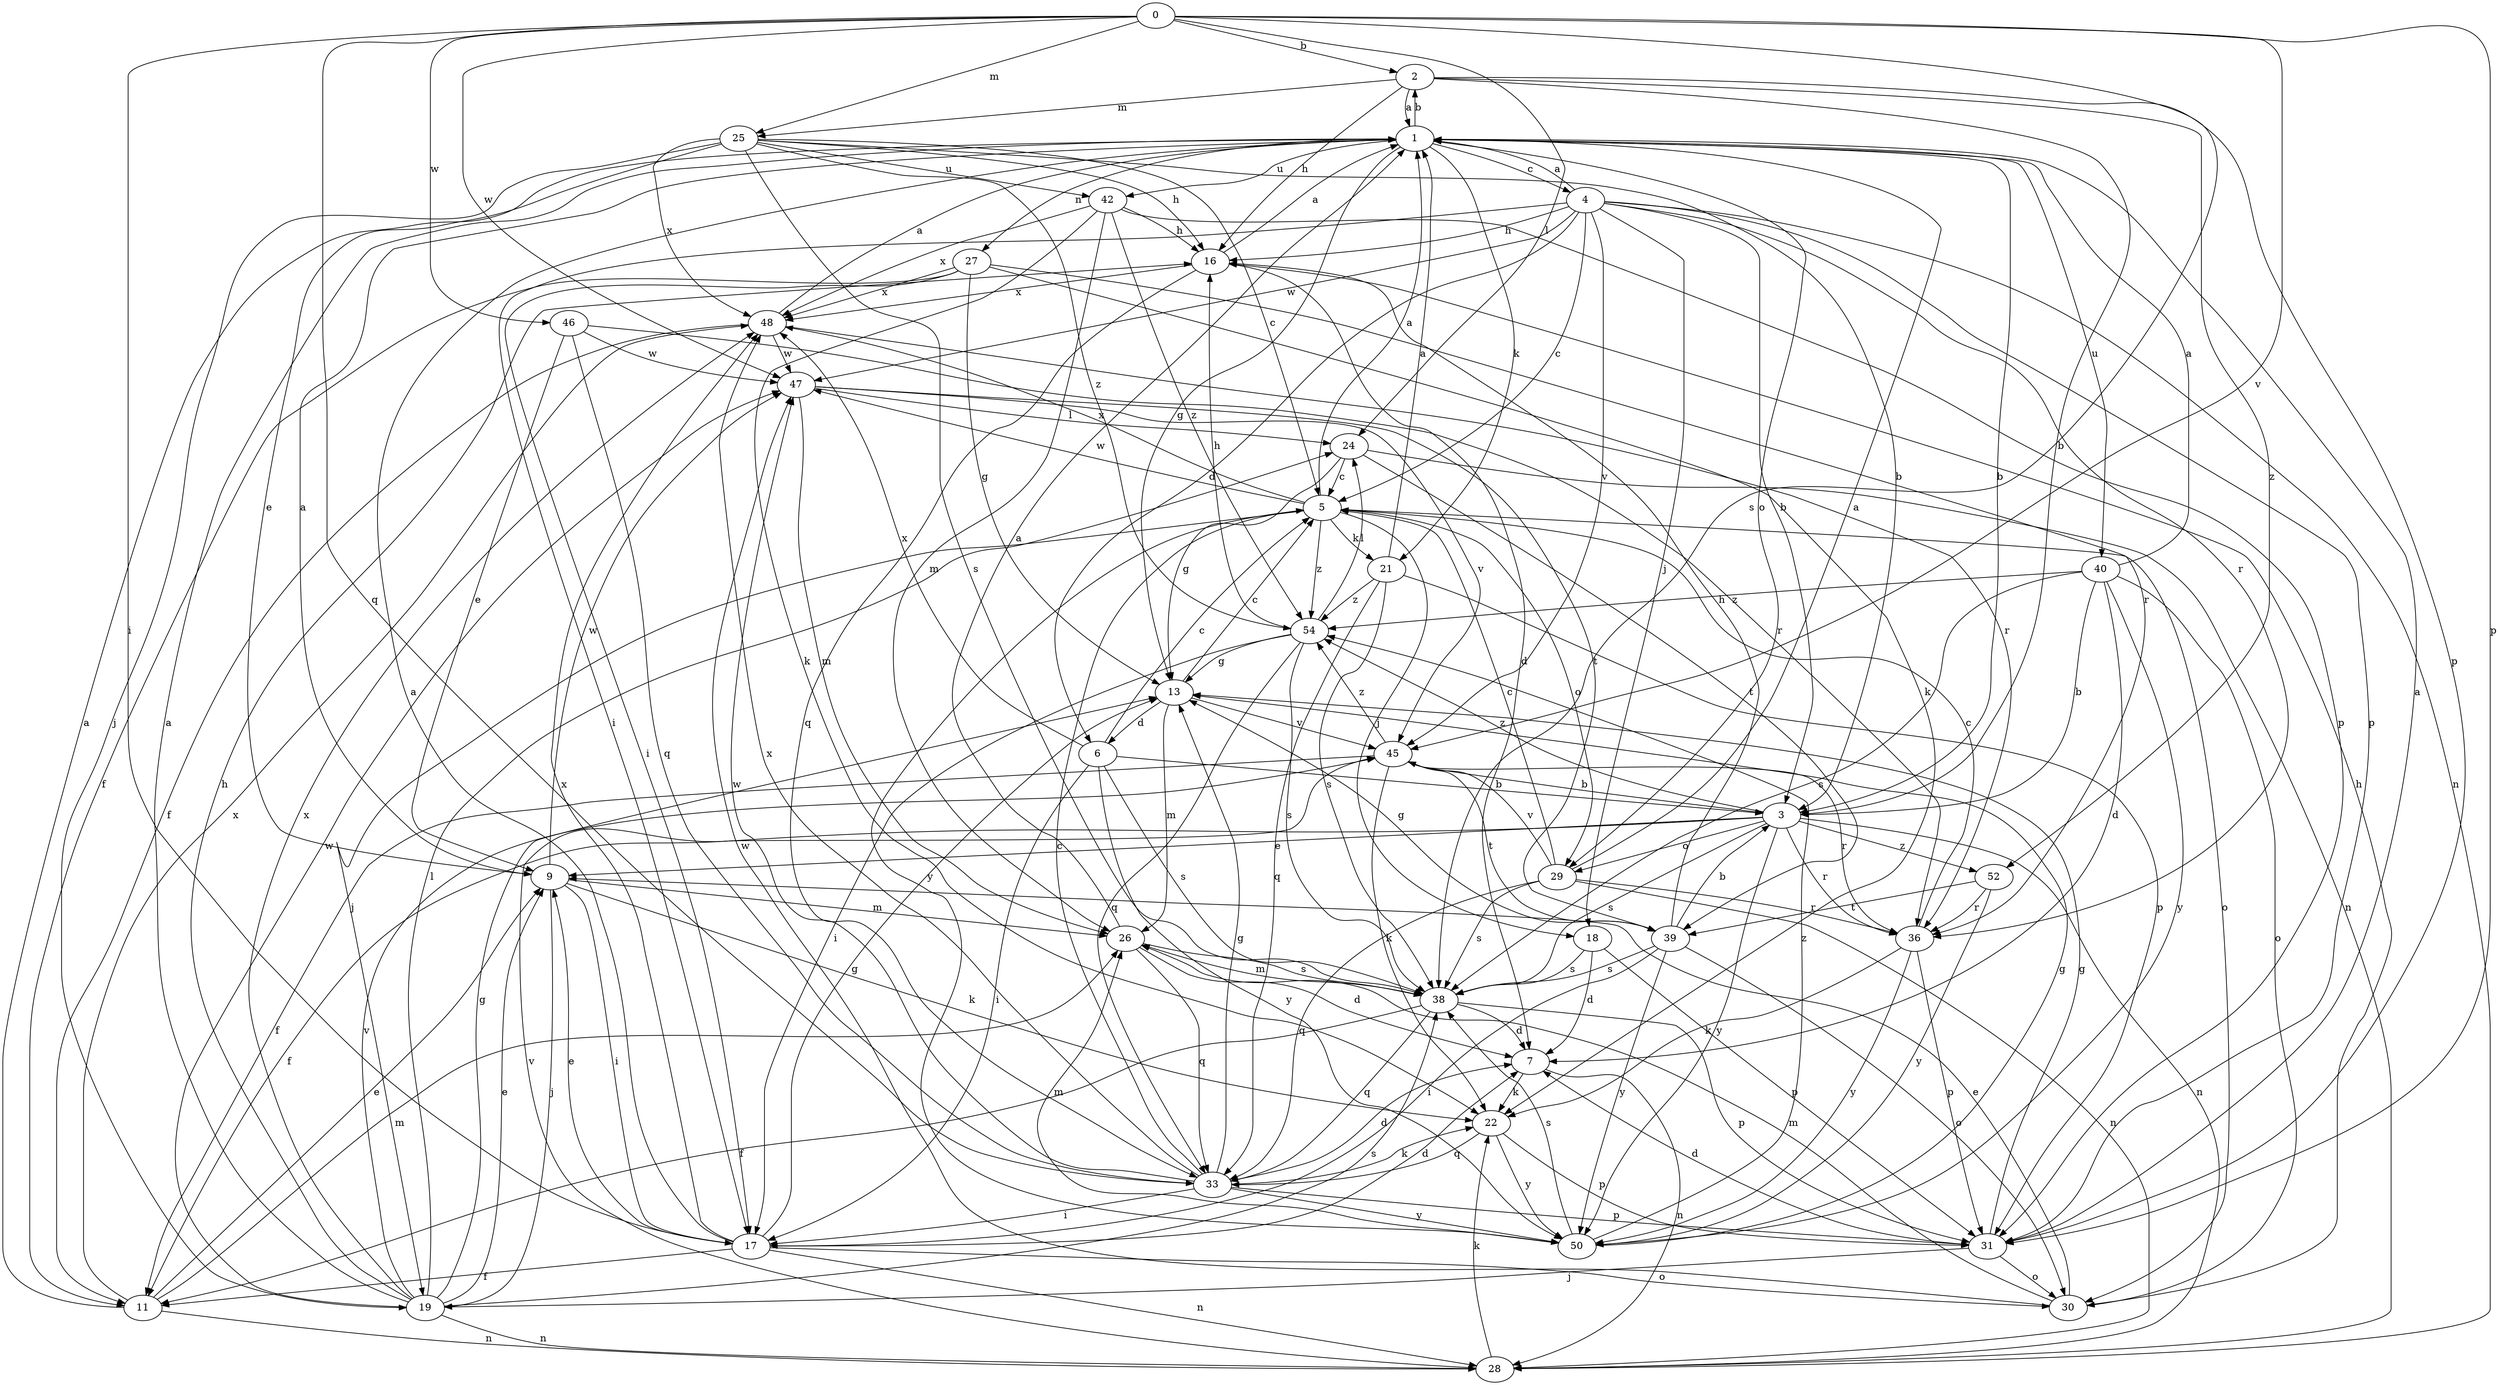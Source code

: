 strict digraph  {
0;
1;
2;
3;
4;
5;
6;
7;
9;
11;
13;
16;
17;
18;
19;
21;
22;
24;
25;
26;
27;
28;
29;
30;
31;
33;
36;
38;
39;
40;
42;
45;
46;
47;
48;
50;
52;
54;
0 -> 2  [label=b];
0 -> 17  [label=i];
0 -> 24  [label=l];
0 -> 25  [label=m];
0 -> 31  [label=p];
0 -> 33  [label=q];
0 -> 38  [label=s];
0 -> 45  [label=v];
0 -> 46  [label=w];
0 -> 47  [label=w];
1 -> 2  [label=b];
1 -> 3  [label=b];
1 -> 4  [label=c];
1 -> 13  [label=g];
1 -> 21  [label=k];
1 -> 27  [label=n];
1 -> 29  [label=o];
1 -> 40  [label=u];
1 -> 42  [label=u];
2 -> 1  [label=a];
2 -> 3  [label=b];
2 -> 16  [label=h];
2 -> 25  [label=m];
2 -> 31  [label=p];
2 -> 52  [label=z];
3 -> 9  [label=e];
3 -> 11  [label=f];
3 -> 28  [label=n];
3 -> 29  [label=o];
3 -> 36  [label=r];
3 -> 38  [label=s];
3 -> 50  [label=y];
3 -> 52  [label=z];
3 -> 54  [label=z];
4 -> 1  [label=a];
4 -> 3  [label=b];
4 -> 5  [label=c];
4 -> 6  [label=d];
4 -> 16  [label=h];
4 -> 17  [label=i];
4 -> 18  [label=j];
4 -> 28  [label=n];
4 -> 31  [label=p];
4 -> 36  [label=r];
4 -> 45  [label=v];
4 -> 47  [label=w];
5 -> 1  [label=a];
5 -> 18  [label=j];
5 -> 19  [label=j];
5 -> 21  [label=k];
5 -> 29  [label=o];
5 -> 30  [label=o];
5 -> 47  [label=w];
5 -> 48  [label=x];
5 -> 50  [label=y];
5 -> 54  [label=z];
6 -> 3  [label=b];
6 -> 5  [label=c];
6 -> 17  [label=i];
6 -> 38  [label=s];
6 -> 48  [label=x];
6 -> 50  [label=y];
7 -> 22  [label=k];
7 -> 28  [label=n];
9 -> 1  [label=a];
9 -> 17  [label=i];
9 -> 19  [label=j];
9 -> 22  [label=k];
9 -> 26  [label=m];
9 -> 47  [label=w];
11 -> 1  [label=a];
11 -> 9  [label=e];
11 -> 26  [label=m];
11 -> 28  [label=n];
11 -> 48  [label=x];
13 -> 5  [label=c];
13 -> 6  [label=d];
13 -> 26  [label=m];
13 -> 45  [label=v];
16 -> 1  [label=a];
16 -> 7  [label=d];
16 -> 33  [label=q];
16 -> 48  [label=x];
17 -> 1  [label=a];
17 -> 7  [label=d];
17 -> 9  [label=e];
17 -> 11  [label=f];
17 -> 13  [label=g];
17 -> 28  [label=n];
17 -> 30  [label=o];
17 -> 48  [label=x];
18 -> 7  [label=d];
18 -> 31  [label=p];
18 -> 38  [label=s];
19 -> 1  [label=a];
19 -> 9  [label=e];
19 -> 13  [label=g];
19 -> 16  [label=h];
19 -> 24  [label=l];
19 -> 28  [label=n];
19 -> 38  [label=s];
19 -> 45  [label=v];
19 -> 47  [label=w];
19 -> 48  [label=x];
21 -> 1  [label=a];
21 -> 31  [label=p];
21 -> 33  [label=q];
21 -> 38  [label=s];
21 -> 54  [label=z];
22 -> 31  [label=p];
22 -> 33  [label=q];
22 -> 50  [label=y];
24 -> 5  [label=c];
24 -> 13  [label=g];
24 -> 28  [label=n];
24 -> 39  [label=t];
25 -> 3  [label=b];
25 -> 5  [label=c];
25 -> 9  [label=e];
25 -> 16  [label=h];
25 -> 19  [label=j];
25 -> 38  [label=s];
25 -> 42  [label=u];
25 -> 48  [label=x];
25 -> 54  [label=z];
26 -> 1  [label=a];
26 -> 7  [label=d];
26 -> 33  [label=q];
26 -> 38  [label=s];
27 -> 11  [label=f];
27 -> 13  [label=g];
27 -> 17  [label=i];
27 -> 22  [label=k];
27 -> 36  [label=r];
27 -> 48  [label=x];
28 -> 22  [label=k];
28 -> 45  [label=v];
29 -> 1  [label=a];
29 -> 5  [label=c];
29 -> 28  [label=n];
29 -> 33  [label=q];
29 -> 36  [label=r];
29 -> 38  [label=s];
29 -> 45  [label=v];
30 -> 9  [label=e];
30 -> 16  [label=h];
30 -> 26  [label=m];
30 -> 47  [label=w];
31 -> 1  [label=a];
31 -> 7  [label=d];
31 -> 13  [label=g];
31 -> 19  [label=j];
31 -> 30  [label=o];
33 -> 5  [label=c];
33 -> 7  [label=d];
33 -> 13  [label=g];
33 -> 17  [label=i];
33 -> 22  [label=k];
33 -> 31  [label=p];
33 -> 47  [label=w];
33 -> 48  [label=x];
33 -> 50  [label=y];
36 -> 5  [label=c];
36 -> 22  [label=k];
36 -> 31  [label=p];
36 -> 50  [label=y];
38 -> 7  [label=d];
38 -> 11  [label=f];
38 -> 26  [label=m];
38 -> 31  [label=p];
38 -> 33  [label=q];
39 -> 3  [label=b];
39 -> 13  [label=g];
39 -> 16  [label=h];
39 -> 17  [label=i];
39 -> 30  [label=o];
39 -> 38  [label=s];
39 -> 50  [label=y];
40 -> 1  [label=a];
40 -> 3  [label=b];
40 -> 7  [label=d];
40 -> 30  [label=o];
40 -> 38  [label=s];
40 -> 50  [label=y];
40 -> 54  [label=z];
42 -> 16  [label=h];
42 -> 22  [label=k];
42 -> 26  [label=m];
42 -> 31  [label=p];
42 -> 48  [label=x];
42 -> 54  [label=z];
45 -> 3  [label=b];
45 -> 11  [label=f];
45 -> 22  [label=k];
45 -> 36  [label=r];
45 -> 39  [label=t];
45 -> 54  [label=z];
46 -> 9  [label=e];
46 -> 33  [label=q];
46 -> 36  [label=r];
46 -> 47  [label=w];
47 -> 24  [label=l];
47 -> 26  [label=m];
47 -> 39  [label=t];
47 -> 45  [label=v];
48 -> 1  [label=a];
48 -> 11  [label=f];
48 -> 36  [label=r];
48 -> 47  [label=w];
50 -> 13  [label=g];
50 -> 26  [label=m];
50 -> 38  [label=s];
50 -> 54  [label=z];
52 -> 36  [label=r];
52 -> 39  [label=t];
52 -> 50  [label=y];
54 -> 13  [label=g];
54 -> 16  [label=h];
54 -> 17  [label=i];
54 -> 24  [label=l];
54 -> 33  [label=q];
54 -> 38  [label=s];
}
